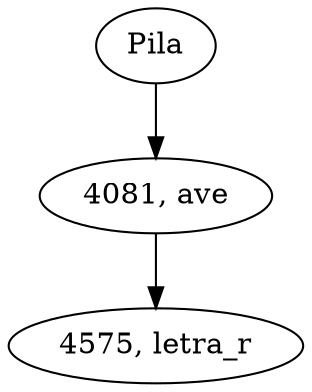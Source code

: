 digraph PilaVitacora {
nodo0[label = "4081, ave"];
nodo1[label = "4575, letra_r"];
empty[label = "Pila"];
empty->nodo0;
nodo0->nodo1;
}